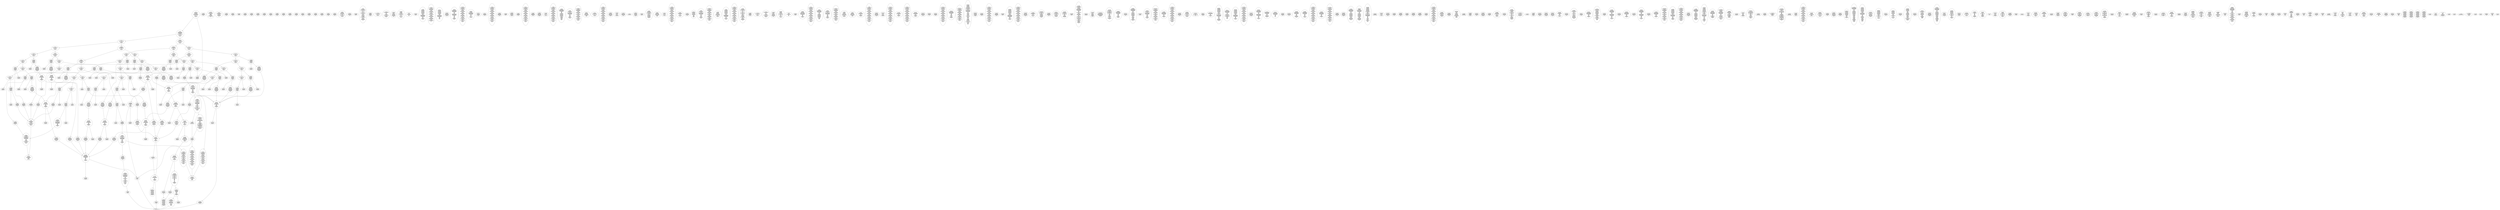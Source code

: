/* Generated by GvGen v.1.0 (https://www.github.com/stricaud/gvgen) */

digraph G {
compound=true;
   node1 [label="[anywhere]"];
   node2 [label="# 0x0
PUSHX Data
PUSHX Data
MSTORE
PUSHX LogicData
CALLDATASIZE
LT
PUSHX Data
JUMPI
"];
   node3 [label="# 0xd
PUSHX Data
CALLDATALOAD
PUSHX BitData
SHR
PUSHX LogicData
GT
PUSHX Data
JUMPI
"];
   node4 [label="# 0x1e
PUSHX LogicData
GT
PUSHX Data
JUMPI
"];
   node5 [label="# 0x29
PUSHX LogicData
GT
PUSHX Data
JUMPI
"];
   node6 [label="# 0x34
PUSHX LogicData
EQ
PUSHX Data
JUMPI
"];
   node7 [label="# 0x3f
PUSHX LogicData
EQ
PUSHX Data
JUMPI
"];
   node8 [label="# 0x4a
PUSHX LogicData
EQ
PUSHX Data
JUMPI
"];
   node9 [label="# 0x55
PUSHX LogicData
EQ
PUSHX Data
JUMPI
"];
   node10 [label="# 0x60
PUSHX Data
REVERT
"];
   node11 [label="# 0x64
JUMPDEST
PUSHX LogicData
EQ
PUSHX Data
JUMPI
"];
   node12 [label="# 0x70
PUSHX LogicData
EQ
PUSHX Data
JUMPI
"];
   node13 [label="# 0x7b
PUSHX LogicData
EQ
PUSHX Data
JUMPI
"];
   node14 [label="# 0x86
PUSHX LogicData
EQ
PUSHX Data
JUMPI
"];
   node15 [label="# 0x91
PUSHX Data
REVERT
"];
   node16 [label="# 0x95
JUMPDEST
PUSHX LogicData
GT
PUSHX Data
JUMPI
"];
   node17 [label="# 0xa1
PUSHX LogicData
EQ
PUSHX Data
JUMPI
"];
   node18 [label="# 0xac
PUSHX LogicData
EQ
PUSHX Data
JUMPI
"];
   node19 [label="# 0xb7
PUSHX LogicData
EQ
PUSHX Data
JUMPI
"];
   node20 [label="# 0xc2
PUSHX LogicData
EQ
PUSHX Data
JUMPI
"];
   node21 [label="# 0xcd
PUSHX Data
REVERT
"];
   node22 [label="# 0xd1
JUMPDEST
PUSHX LogicData
EQ
PUSHX Data
JUMPI
"];
   node23 [label="# 0xdd
PUSHX LogicData
EQ
PUSHX Data
JUMPI
"];
   node24 [label="# 0xe8
PUSHX LogicData
EQ
PUSHX Data
JUMPI
"];
   node25 [label="# 0xf3
PUSHX LogicData
EQ
PUSHX Data
JUMPI
"];
   node26 [label="# 0xfe
PUSHX Data
REVERT
"];
   node27 [label="# 0x102
JUMPDEST
PUSHX LogicData
GT
PUSHX Data
JUMPI
"];
   node28 [label="# 0x10e
PUSHX LogicData
GT
PUSHX Data
JUMPI
"];
   node29 [label="# 0x119
PUSHX LogicData
EQ
PUSHX Data
JUMPI
"];
   node30 [label="# 0x124
PUSHX LogicData
EQ
PUSHX Data
JUMPI
"];
   node31 [label="# 0x12f
PUSHX LogicData
EQ
PUSHX Data
JUMPI
"];
   node32 [label="# 0x13a
PUSHX LogicData
EQ
PUSHX Data
JUMPI
"];
   node33 [label="# 0x145
PUSHX Data
REVERT
"];
   node34 [label="# 0x149
JUMPDEST
PUSHX LogicData
EQ
PUSHX Data
JUMPI
"];
   node35 [label="# 0x155
PUSHX LogicData
EQ
PUSHX Data
JUMPI
"];
   node36 [label="# 0x160
PUSHX LogicData
EQ
PUSHX Data
JUMPI
"];
   node37 [label="# 0x16b
PUSHX LogicData
EQ
PUSHX Data
JUMPI
"];
   node38 [label="# 0x176
PUSHX Data
REVERT
"];
   node39 [label="# 0x17a
JUMPDEST
PUSHX LogicData
GT
PUSHX Data
JUMPI
"];
   node40 [label="# 0x186
PUSHX LogicData
EQ
PUSHX Data
JUMPI
"];
   node41 [label="# 0x191
PUSHX LogicData
EQ
PUSHX Data
JUMPI
"];
   node42 [label="# 0x19c
PUSHX LogicData
EQ
PUSHX Data
JUMPI
"];
   node43 [label="# 0x1a7
PUSHX LogicData
EQ
PUSHX Data
JUMPI
"];
   node44 [label="# 0x1b2
PUSHX Data
REVERT
"];
   node45 [label="# 0x1b6
JUMPDEST
PUSHX LogicData
EQ
PUSHX Data
JUMPI
"];
   node46 [label="# 0x1c2
PUSHX LogicData
EQ
PUSHX Data
JUMPI
"];
   node47 [label="# 0x1cd
PUSHX LogicData
EQ
PUSHX Data
JUMPI
"];
   node48 [label="# 0x1d8
JUMPDEST
PUSHX Data
REVERT
"];
   node49 [label="# 0x1dd
JUMPDEST
CALLVALUE
ISZERO
PUSHX Data
JUMPI
"];
   node50 [label="# 0x1e5
PUSHX Data
REVERT
"];
   node51 [label="# 0x1e9
JUMPDEST
PUSHX Data
PUSHX Data
CALLDATASIZE
PUSHX Data
PUSHX Data
JUMP
"];
   node52 [label="# 0x1f8
JUMPDEST
PUSHX Data
JUMP
"];
   node53 [label="# 0x1fd
JUMPDEST
PUSHX MemData
MLOAD
ISZERO
ISZERO
MSTORE
PUSHX ArithData
ADD
"];
   node54 [label="# 0x209
JUMPDEST
PUSHX MemData
MLOAD
SUB
RETURN
"];
   node55 [label="# 0x212
JUMPDEST
CALLVALUE
ISZERO
PUSHX Data
JUMPI
"];
   node56 [label="# 0x21a
PUSHX Data
REVERT
"];
   node57 [label="# 0x21e
JUMPDEST
PUSHX Data
PUSHX Data
JUMP
"];
   node58 [label="# 0x227
JUMPDEST
PUSHX MemData
MLOAD
PUSHX Data
PUSHX Data
JUMP
"];
   node59 [label="# 0x234
JUMPDEST
CALLVALUE
ISZERO
PUSHX Data
JUMPI
"];
   node60 [label="# 0x23c
PUSHX Data
REVERT
"];
   node61 [label="# 0x240
JUMPDEST
PUSHX Data
PUSHX Data
CALLDATASIZE
PUSHX Data
PUSHX Data
JUMP
"];
   node62 [label="# 0x24f
JUMPDEST
PUSHX Data
JUMP
"];
   node63 [label="# 0x254
JUMPDEST
PUSHX MemData
MLOAD
PUSHX ArithData
PUSHX BitData
PUSHX BitData
SHL
SUB
AND
MSTORE
PUSHX ArithData
ADD
PUSHX Data
JUMP
"];
   node64 [label="# 0x26c
JUMPDEST
CALLVALUE
ISZERO
PUSHX Data
JUMPI
"];
   node65 [label="# 0x274
PUSHX Data
REVERT
"];
   node66 [label="# 0x278
JUMPDEST
PUSHX Data
PUSHX Data
CALLDATASIZE
PUSHX Data
PUSHX Data
JUMP
"];
   node67 [label="# 0x287
JUMPDEST
PUSHX Data
JUMP
"];
   node68 [label="# 0x28c
JUMPDEST
STOP
"];
   node69 [label="# 0x28e
JUMPDEST
CALLVALUE
ISZERO
PUSHX Data
JUMPI
"];
   node70 [label="# 0x296
PUSHX Data
REVERT
"];
   node71 [label="# 0x29a
JUMPDEST
PUSHX StorData
SLOAD
"];
   node72 [label="# 0x29f
JUMPDEST
PUSHX MemData
MLOAD
MSTORE
PUSHX ArithData
ADD
PUSHX Data
JUMP
"];
   node73 [label="# 0x2ad
JUMPDEST
CALLVALUE
ISZERO
PUSHX Data
JUMPI
"];
   node74 [label="# 0x2b5
PUSHX Data
REVERT
"];
   node75 [label="# 0x2b9
JUMPDEST
PUSHX Data
PUSHX Data
CALLDATASIZE
PUSHX Data
PUSHX Data
JUMP
"];
   node76 [label="# 0x2c8
JUMPDEST
PUSHX Data
JUMP
"];
   node77 [label="# 0x2cd
JUMPDEST
CALLVALUE
ISZERO
PUSHX Data
JUMPI
"];
   node78 [label="# 0x2d5
PUSHX Data
REVERT
"];
   node79 [label="# 0x2d9
JUMPDEST
PUSHX Data
PUSHX Data
CALLDATASIZE
PUSHX Data
PUSHX Data
JUMP
"];
   node80 [label="# 0x2e8
JUMPDEST
PUSHX Data
JUMP
"];
   node81 [label="# 0x2ed
JUMPDEST
CALLVALUE
ISZERO
PUSHX Data
JUMPI
"];
   node82 [label="# 0x2f5
PUSHX Data
REVERT
"];
   node83 [label="# 0x2f9
JUMPDEST
PUSHX Data
PUSHX Data
JUMP
"];
   node84 [label="# 0x303
JUMPDEST
CALLVALUE
ISZERO
PUSHX Data
JUMPI
"];
   node85 [label="# 0x30b
PUSHX Data
REVERT
"];
   node86 [label="# 0x30f
JUMPDEST
PUSHX Data
PUSHX Data
JUMP
"];
   node87 [label="# 0x318
JUMPDEST
CALLVALUE
ISZERO
PUSHX Data
JUMPI
"];
   node88 [label="# 0x320
PUSHX Data
REVERT
"];
   node89 [label="# 0x324
JUMPDEST
PUSHX Data
PUSHX Data
CALLDATASIZE
PUSHX Data
PUSHX Data
JUMP
"];
   node90 [label="# 0x333
JUMPDEST
PUSHX Data
JUMP
"];
   node91 [label="# 0x338
JUMPDEST
CALLVALUE
ISZERO
PUSHX Data
JUMPI
"];
   node92 [label="# 0x340
PUSHX Data
REVERT
"];
   node93 [label="# 0x344
JUMPDEST
PUSHX Data
PUSHX Data
CALLDATASIZE
PUSHX Data
PUSHX Data
JUMP
"];
   node94 [label="# 0x353
JUMPDEST
PUSHX Data
JUMP
"];
   node95 [label="# 0x358
JUMPDEST
CALLVALUE
ISZERO
PUSHX Data
JUMPI
"];
   node96 [label="# 0x360
PUSHX Data
REVERT
"];
   node97 [label="# 0x364
JUMPDEST
PUSHX Data
PUSHX Data
CALLDATASIZE
PUSHX Data
PUSHX Data
JUMP
"];
   node98 [label="# 0x373
JUMPDEST
PUSHX Data
JUMP
"];
   node99 [label="# 0x378
JUMPDEST
CALLVALUE
ISZERO
PUSHX Data
JUMPI
"];
   node100 [label="# 0x380
PUSHX Data
REVERT
"];
   node101 [label="# 0x384
JUMPDEST
PUSHX Data
PUSHX Data
CALLDATASIZE
PUSHX Data
PUSHX Data
JUMP
"];
   node102 [label="# 0x393
JUMPDEST
PUSHX Data
JUMP
"];
   node103 [label="# 0x398
JUMPDEST
CALLVALUE
ISZERO
PUSHX Data
JUMPI
"];
   node104 [label="# 0x3a0
PUSHX Data
REVERT
"];
   node105 [label="# 0x3a4
JUMPDEST
PUSHX Data
PUSHX Data
CALLDATASIZE
PUSHX Data
PUSHX Data
JUMP
"];
   node106 [label="# 0x3b3
JUMPDEST
PUSHX Data
JUMP
"];
   node107 [label="# 0x3b8
JUMPDEST
CALLVALUE
ISZERO
PUSHX Data
JUMPI
"];
   node108 [label="# 0x3c0
PUSHX Data
REVERT
"];
   node109 [label="# 0x3c4
JUMPDEST
PUSHX Data
PUSHX Data
JUMP
"];
   node110 [label="# 0x3cd
JUMPDEST
CALLVALUE
ISZERO
PUSHX Data
JUMPI
"];
   node111 [label="# 0x3d5
PUSHX Data
REVERT
"];
   node112 [label="# 0x3d9
JUMPDEST
PUSHX Data
PUSHX Data
CALLDATASIZE
PUSHX Data
PUSHX Data
JUMP
"];
   node113 [label="# 0x3e8
JUMPDEST
PUSHX Data
JUMP
"];
   node114 [label="# 0x3ed
JUMPDEST
CALLVALUE
ISZERO
PUSHX Data
JUMPI
"];
   node115 [label="# 0x3f5
PUSHX Data
REVERT
"];
   node116 [label="# 0x3f9
JUMPDEST
PUSHX Data
PUSHX Data
JUMP
"];
   node117 [label="# 0x402
JUMPDEST
CALLVALUE
ISZERO
PUSHX Data
JUMPI
"];
   node118 [label="# 0x40a
PUSHX Data
REVERT
"];
   node119 [label="# 0x40e
JUMPDEST
PUSHX Data
PUSHX Data
JUMP
"];
   node120 [label="# 0x41d
JUMPDEST
CALLVALUE
ISZERO
PUSHX Data
JUMPI
"];
   node121 [label="# 0x425
PUSHX Data
REVERT
"];
   node122 [label="# 0x429
JUMPDEST
PUSHX StorData
SLOAD
PUSHX ArithData
PUSHX BitData
PUSHX BitData
SHL
SUB
AND
PUSHX Data
JUMP
"];
   node123 [label="# 0x43b
JUMPDEST
CALLVALUE
ISZERO
PUSHX Data
JUMPI
"];
   node124 [label="# 0x443
PUSHX Data
REVERT
"];
   node125 [label="# 0x447
JUMPDEST
PUSHX Data
PUSHX Data
CALLDATASIZE
PUSHX Data
PUSHX Data
JUMP
"];
   node126 [label="# 0x456
JUMPDEST
PUSHX Data
JUMP
"];
   node127 [label="# 0x45b
JUMPDEST
CALLVALUE
ISZERO
PUSHX Data
JUMPI
"];
   node128 [label="# 0x463
PUSHX Data
REVERT
"];
   node129 [label="# 0x467
JUMPDEST
PUSHX Data
PUSHX Data
JUMP
"];
   node130 [label="# 0x470
JUMPDEST
PUSHX Data
PUSHX Data
CALLDATASIZE
PUSHX Data
PUSHX Data
JUMP
"];
   node131 [label="# 0x47e
JUMPDEST
PUSHX Data
JUMP
"];
   node132 [label="# 0x483
JUMPDEST
CALLVALUE
ISZERO
PUSHX Data
JUMPI
"];
   node133 [label="# 0x48b
PUSHX Data
REVERT
"];
   node134 [label="# 0x48f
JUMPDEST
PUSHX Data
PUSHX Data
CALLDATASIZE
PUSHX Data
PUSHX Data
JUMP
"];
   node135 [label="# 0x49e
JUMPDEST
PUSHX Data
JUMP
"];
   node136 [label="# 0x4a3
JUMPDEST
CALLVALUE
ISZERO
PUSHX Data
JUMPI
"];
   node137 [label="# 0x4ab
PUSHX Data
REVERT
"];
   node138 [label="# 0x4af
JUMPDEST
PUSHX Data
PUSHX Data
CALLDATASIZE
PUSHX Data
PUSHX Data
JUMP
"];
   node139 [label="# 0x4be
JUMPDEST
PUSHX Data
JUMP
"];
   node140 [label="# 0x4c3
JUMPDEST
CALLVALUE
ISZERO
PUSHX Data
JUMPI
"];
   node141 [label="# 0x4cb
PUSHX Data
REVERT
"];
   node142 [label="# 0x4cf
JUMPDEST
PUSHX Data
PUSHX Data
CALLDATASIZE
PUSHX Data
PUSHX Data
JUMP
"];
   node143 [label="# 0x4de
JUMPDEST
PUSHX Data
JUMP
"];
   node144 [label="# 0x4e3
JUMPDEST
CALLVALUE
ISZERO
PUSHX Data
JUMPI
"];
   node145 [label="# 0x4eb
PUSHX Data
REVERT
"];
   node146 [label="# 0x4ef
JUMPDEST
PUSHX Data
PUSHX Data
JUMP
"];
   node147 [label="# 0x517
JUMPDEST
CALLVALUE
ISZERO
PUSHX Data
JUMPI
"];
   node148 [label="# 0x51f
PUSHX Data
REVERT
"];
   node149 [label="# 0x523
JUMPDEST
PUSHX Data
PUSHX Data
JUMP
"];
   node150 [label="# 0x52c
JUMPDEST
CALLVALUE
ISZERO
PUSHX Data
JUMPI
"];
   node151 [label="# 0x534
PUSHX Data
REVERT
"];
   node152 [label="# 0x538
JUMPDEST
PUSHX Data
PUSHX Data
CALLDATASIZE
PUSHX Data
PUSHX Data
JUMP
"];
   node153 [label="# 0x547
JUMPDEST
PUSHX Data
JUMP
"];
   node154 [label="# 0x54c
JUMPDEST
CALLVALUE
ISZERO
PUSHX Data
JUMPI
"];
   node155 [label="# 0x554
PUSHX Data
REVERT
"];
   node156 [label="# 0x558
JUMPDEST
PUSHX Data
PUSHX Data
JUMP
"];
   node157 [label="# 0x562
JUMPDEST
CALLVALUE
ISZERO
PUSHX Data
JUMPI
"];
   node158 [label="# 0x56a
PUSHX Data
REVERT
"];
   node159 [label="# 0x56e
JUMPDEST
PUSHX Data
PUSHX Data
CALLDATASIZE
PUSHX Data
PUSHX Data
JUMP
"];
   node160 [label="# 0x57d
JUMPDEST
PUSHX Data
JUMP
"];
   node161 [label="# 0x582
JUMPDEST
CALLVALUE
ISZERO
PUSHX Data
JUMPI
"];
   node162 [label="# 0x58a
PUSHX Data
REVERT
"];
   node163 [label="# 0x58e
JUMPDEST
PUSHX Data
PUSHX Data
JUMP
"];
   node164 [label="# 0x597
JUMPDEST
PUSHX Data
PUSHX BitData
AND
PUSHX LogicData
EQ
PUSHX Data
JUMPI
"];
   node165 [label="# 0x5e4
PUSHX Data
PUSHX Data
JUMP
"];
   node166 [label="# 0x5ed
JUMPDEST
JUMP
"];
   node167 [label="# 0x5f3
JUMPDEST
PUSHX Data
PUSHX StorData
SLOAD
PUSHX Data
PUSHX Data
JUMP
"];
   node168 [label="# 0x602
JUMPDEST
PUSHX ArithData
ADD
PUSHX ArithData
DIV
MUL
PUSHX ArithData
ADD
PUSHX MemData
MLOAD
ADD
PUSHX Data
MSTORE
MSTORE
PUSHX ArithData
ADD
SLOAD
PUSHX Data
PUSHX Data
JUMP
"];
   node169 [label="# 0x62e
JUMPDEST
ISZERO
PUSHX Data
JUMPI
"];
   node170 [label="# 0x635
PUSHX LogicData
LT
PUSHX Data
JUMPI
"];
   node171 [label="# 0x63d
PUSHX ArithData
SLOAD
DIV
MUL
MSTORE
PUSHX ArithData
ADD
PUSHX Data
JUMP
"];
   node172 [label="# 0x650
JUMPDEST
ADD
PUSHX Data
MSTORE
PUSHX Data
PUSHX Data
SHA3
"];
   node173 [label="# 0x65e
JUMPDEST
SLOAD
MSTORE
PUSHX ArithData
ADD
PUSHX ArithData
ADD
GT
PUSHX Data
JUMPI
"];
   node174 [label="# 0x672
SUB
PUSHX BitData
AND
ADD
"];
   node175 [label="# 0x67b
JUMPDEST
JUMP
"];
   node176 [label="# 0x685
JUMPDEST
PUSHX Data
MSTORE
PUSHX Data
PUSHX Data
MSTORE
PUSHX Data
SHA3
SLOAD
PUSHX ArithData
PUSHX BitData
PUSHX BitData
SHL
SUB
AND
PUSHX Data
JUMPI
"];
   node177 [label="# 0x6a2
PUSHX MemData
MLOAD
PUSHX BitData
PUSHX BitData
SHL
MSTORE
PUSHX Data
PUSHX ArithData
ADD
MSTORE
PUSHX Data
PUSHX ArithData
ADD
MSTORE
PUSHX Data
PUSHX ArithData
ADD
MSTORE
PUSHX Data
PUSHX ArithData
ADD
MSTORE
PUSHX ArithData
ADD
"];
   node178 [label="# 0x70b
JUMPDEST
PUSHX MemData
MLOAD
SUB
REVERT
"];
   node179 [label="# 0x714
JUMPDEST
PUSHX Data
MSTORE
PUSHX Data
PUSHX Data
MSTORE
PUSHX Data
SHA3
SLOAD
PUSHX ArithData
PUSHX BitData
PUSHX BitData
SHL
SUB
AND
JUMP
"];
   node180 [label="# 0x730
JUMPDEST
PUSHX Data
PUSHX Data
PUSHX Data
JUMP
"];
   node181 [label="# 0x73b
JUMPDEST
PUSHX ArithData
PUSHX BitData
PUSHX BitData
SHL
SUB
AND
PUSHX ArithData
PUSHX BitData
PUSHX BitData
SHL
SUB
AND
EQ
ISZERO
PUSHX Data
JUMPI
"];
   node182 [label="# 0x758
PUSHX MemData
MLOAD
PUSHX BitData
PUSHX BitData
SHL
MSTORE
PUSHX Data
PUSHX ArithData
ADD
MSTORE
PUSHX Data
PUSHX ArithData
ADD
MSTORE
PUSHX Data
PUSHX ArithData
ADD
MSTORE
PUSHX Data
PUSHX ArithData
ADD
MSTORE
PUSHX ArithData
ADD
PUSHX Data
JUMP
"];
   node183 [label="# 0x7c5
JUMPDEST
CALLER
PUSHX ArithData
PUSHX BitData
PUSHX BitData
SHL
SUB
AND
EQ
PUSHX Data
JUMPI
"];
   node184 [label="# 0x7d7
PUSHX Data
CALLER
PUSHX Data
JUMP
"];
   node185 [label="# 0x7e1
JUMPDEST
PUSHX Data
JUMPI
"];
   node186 [label="# 0x7e6
PUSHX MemData
MLOAD
PUSHX BitData
PUSHX BitData
SHL
MSTORE
PUSHX Data
PUSHX ArithData
ADD
MSTORE
PUSHX Data
PUSHX ArithData
ADD
MSTORE
PUSHX Data
PUSHX ArithData
ADD
MSTORE
PUSHX Data
PUSHX ArithData
ADD
MSTORE
PUSHX ArithData
ADD
PUSHX Data
JUMP
"];
   node187 [label="# 0x853
JUMPDEST
PUSHX Data
PUSHX Data
JUMP
"];
   node188 [label="# 0x85d
JUMPDEST
JUMP
"];
   node189 [label="# 0x862
JUMPDEST
PUSHX Data
CALLER
PUSHX Data
JUMP
"];
   node190 [label="# 0x86c
JUMPDEST
PUSHX Data
JUMPI
"];
   node191 [label="# 0x871
PUSHX MemData
MLOAD
PUSHX BitData
PUSHX BitData
SHL
MSTORE
PUSHX Data
PUSHX ArithData
ADD
MSTORE
PUSHX Data
PUSHX ArithData
ADD
MSTORE
PUSHX Data
PUSHX ArithData
ADD
MSTORE
PUSHX Data
PUSHX ArithData
ADD
MSTORE
PUSHX ArithData
ADD
PUSHX Data
JUMP
"];
   node192 [label="# 0x8de
JUMPDEST
PUSHX Data
PUSHX Data
JUMP
"];
   node193 [label="# 0x8e9
JUMPDEST
PUSHX Data
PUSHX Data
PUSHX Data
JUMP
"];
   node194 [label="# 0x8f4
JUMPDEST
LT
PUSHX Data
JUMPI
"];
   node195 [label="# 0x8fb
PUSHX MemData
MLOAD
PUSHX BitData
PUSHX BitData
SHL
MSTORE
PUSHX Data
PUSHX ArithData
ADD
MSTORE
PUSHX Data
PUSHX ArithData
ADD
MSTORE
PUSHX Data
PUSHX ArithData
ADD
MSTORE
PUSHX Data
PUSHX ArithData
ADD
MSTORE
PUSHX ArithData
ADD
PUSHX Data
JUMP
"];
   node196 [label="# 0x968
JUMPDEST
PUSHX ArithData
PUSHX BitData
PUSHX BitData
SHL
SUB
AND
PUSHX Data
MSTORE
PUSHX Data
PUSHX Data
MSTORE
PUSHX Data
SHA3
MSTORE
MSTORE
SHA3
SLOAD
JUMP
"];
   node197 [label="# 0x991
JUMPDEST
PUSHX StorData
SLOAD
PUSHX ArithData
PUSHX BitData
PUSHX BitData
SHL
SUB
AND
CALLER
EQ
PUSHX Data
JUMPI
"];
   node198 [label="# 0x9a4
PUSHX MemData
MLOAD
PUSHX BitData
PUSHX BitData
SHL
MSTORE
PUSHX Data
PUSHX ArithData
ADD
MSTORE
PUSHX ArithData
ADD
MSTORE
PUSHX Data
PUSHX ArithData
ADD
MSTORE
PUSHX ArithData
ADD
PUSHX Data
JUMP
"];
   node199 [label="# 0x9eb
JUMPDEST
PUSHX StorData
SLOAD
PUSHX MemData
MLOAD
PUSHX ArithData
PUSHX BitData
PUSHX BitData
SHL
SUB
AND
SELFBALANCE
GAS
CALL
RETURNDATASIZE
PUSHX LogicData
EQ
PUSHX Data
JUMPI
"];
   node200 [label="# 0xa17
PUSHX MemData
MLOAD
PUSHX BitData
NOT
PUSHX ArithData
RETURNDATASIZE
ADD
AND
ADD
PUSHX Data
MSTORE
RETURNDATASIZE
MSTORE
RETURNDATASIZE
PUSHX Data
PUSHX ArithData
ADD
RETURNDATACOPY
PUSHX Data
JUMP
"];
   node201 [label="# 0xa38
JUMPDEST
PUSHX Data
"];
   node202 [label="# 0xa3d
JUMPDEST
PUSHX Data
JUMPI
"];
   node203 [label="# 0xa47
PUSHX MemData
MLOAD
PUSHX BitData
PUSHX BitData
SHL
MSTORE
PUSHX Data
PUSHX ArithData
ADD
MSTORE
PUSHX Data
PUSHX ArithData
ADD
MSTORE
PUSHX Data
PUSHX ArithData
ADD
MSTORE
PUSHX Data
PUSHX ArithData
ADD
MSTORE
PUSHX ArithData
ADD
PUSHX Data
JUMP
"];
   node204 [label="# 0xab4
JUMPDEST
JUMP
"];
   node205 [label="# 0xab7
JUMPDEST
PUSHX StorData
SLOAD
PUSHX ArithData
PUSHX BitData
PUSHX BitData
SHL
SUB
AND
CALLER
EQ
PUSHX Data
JUMPI
"];
   node206 [label="# 0xaca
PUSHX MemData
MLOAD
PUSHX BitData
PUSHX BitData
SHL
MSTORE
PUSHX Data
PUSHX ArithData
ADD
MSTORE
PUSHX ArithData
ADD
MSTORE
PUSHX Data
PUSHX ArithData
ADD
MSTORE
PUSHX ArithData
ADD
PUSHX Data
JUMP
"];
   node207 [label="# 0xb11
JUMPDEST
PUSHX Data
PUSHX Data
PUSHX StorData
SLOAD
JUMP
"];
   node208 [label="# 0xb1c
JUMPDEST
PUSHX LogicData
LT
PUSHX Data
JUMPI
"];
   node209 [label="# 0xb28
PUSHX MemData
MLOAD
PUSHX BitData
PUSHX BitData
SHL
MSTORE
PUSHX Data
PUSHX ArithData
ADD
MSTORE
PUSHX Data
PUSHX ArithData
ADD
MSTORE
PUSHX Data
PUSHX ArithData
ADD
MSTORE
PUSHX Data
PUSHX ArithData
ADD
MSTORE
PUSHX ArithData
ADD
PUSHX Data
JUMP
"];
   node210 [label="# 0xb95
JUMPDEST
PUSHX Data
PUSHX Data
PUSHX Data
JUMP
"];
   node211 [label="# 0xba2
JUMPDEST
GT
ISZERO
PUSHX Data
JUMPI
"];
   node212 [label="# 0xba9
PUSHX Data
PUSHX Data
PUSHX Data
JUMP
"];
   node213 [label="# 0xbb4
JUMPDEST
"];
   node214 [label="# 0xbb7
JUMPDEST
PUSHX Data
CALLER
PUSHX Data
JUMP
"];
   node215 [label="# 0xbc2
JUMPDEST
JUMP
"];
   node216 [label="# 0xbc6
JUMPDEST
PUSHX Data
PUSHX MemData
MLOAD
PUSHX ArithData
ADD
PUSHX Data
MSTORE
PUSHX Data
MSTORE
PUSHX Data
JUMP
"];
   node217 [label="# 0xbe1
JUMPDEST
PUSHX Data
PUSHX Data
PUSHX StorData
SLOAD
JUMP
"];
   node218 [label="# 0xbec
JUMPDEST
LT
PUSHX Data
JUMPI
"];
   node219 [label="# 0xbf3
PUSHX MemData
MLOAD
PUSHX BitData
PUSHX BitData
SHL
MSTORE
PUSHX Data
PUSHX ArithData
ADD
MSTORE
PUSHX Data
PUSHX ArithData
ADD
MSTORE
PUSHX Data
PUSHX ArithData
ADD
MSTORE
PUSHX Data
PUSHX ArithData
ADD
MSTORE
PUSHX ArithData
ADD
PUSHX Data
JUMP
"];
   node220 [label="# 0xc60
JUMPDEST
PUSHX StorData
SLOAD
LT
PUSHX Data
JUMPI
"];
   node221 [label="# 0xc6c
PUSHX Data
PUSHX Data
JUMP
"];
   node222 [label="# 0xc73
JUMPDEST
PUSHX Data
MSTORE
PUSHX Data
PUSHX Data
SHA3
ADD
SLOAD
JUMP
"];
   node223 [label="# 0xc85
JUMPDEST
PUSHX StorData
SLOAD
PUSHX ArithData
PUSHX BitData
PUSHX BitData
SHL
SUB
AND
CALLER
EQ
PUSHX Data
JUMPI
"];
   node224 [label="# 0xc98
PUSHX MemData
MLOAD
PUSHX BitData
PUSHX BitData
SHL
MSTORE
PUSHX Data
PUSHX ArithData
ADD
MSTORE
PUSHX ArithData
ADD
MSTORE
PUSHX Data
PUSHX ArithData
ADD
MSTORE
PUSHX ArithData
ADD
PUSHX Data
JUMP
"];
   node225 [label="# 0xcdf
JUMPDEST
MLOAD
PUSHX Data
PUSHX Data
PUSHX ArithData
ADD
PUSHX Data
JUMP
"];
   node226 [label="# 0xcf2
JUMPDEST
PUSHX Data
MSTORE
PUSHX Data
PUSHX Data
MSTORE
PUSHX Data
SHA3
SLOAD
PUSHX ArithData
PUSHX BitData
PUSHX BitData
SHL
SUB
AND
PUSHX Data
JUMPI
"];
   node227 [label="# 0xd10
PUSHX MemData
MLOAD
PUSHX BitData
PUSHX BitData
SHL
MSTORE
PUSHX Data
PUSHX ArithData
ADD
MSTORE
PUSHX Data
PUSHX ArithData
ADD
MSTORE
PUSHX Data
PUSHX ArithData
ADD
MSTORE
PUSHX Data
PUSHX ArithData
ADD
MSTORE
PUSHX ArithData
ADD
PUSHX Data
JUMP
"];
   node228 [label="# 0xd7d
JUMPDEST
PUSHX StorData
SLOAD
PUSHX Data
PUSHX Data
JUMP
"];
   node229 [label="# 0xd8a
JUMPDEST
PUSHX ArithData
ADD
PUSHX ArithData
DIV
MUL
PUSHX ArithData
ADD
PUSHX MemData
MLOAD
ADD
PUSHX Data
MSTORE
MSTORE
PUSHX ArithData
ADD
SLOAD
PUSHX Data
PUSHX Data
JUMP
"];
   node230 [label="# 0xdb6
JUMPDEST
ISZERO
PUSHX Data
JUMPI
"];
   node231 [label="# 0xdbd
PUSHX LogicData
LT
PUSHX Data
JUMPI
"];
   node232 [label="# 0xdc5
PUSHX ArithData
SLOAD
DIV
MUL
MSTORE
PUSHX ArithData
ADD
PUSHX Data
JUMP
"];
   node233 [label="# 0xdd8
JUMPDEST
ADD
PUSHX Data
MSTORE
PUSHX Data
PUSHX Data
SHA3
"];
   node234 [label="# 0xde6
JUMPDEST
SLOAD
MSTORE
PUSHX ArithData
ADD
PUSHX ArithData
ADD
GT
PUSHX Data
JUMPI
"];
   node235 [label="# 0xdfa
SUB
PUSHX BitData
AND
ADD
"];
   node236 [label="# 0xe03
JUMPDEST
JUMP
"];
   node237 [label="# 0xe0b
JUMPDEST
PUSHX Data
PUSHX ArithData
PUSHX BitData
PUSHX BitData
SHL
SUB
AND
PUSHX Data
JUMPI
"];
   node238 [label="# 0xe1c
PUSHX MemData
MLOAD
PUSHX BitData
PUSHX BitData
SHL
MSTORE
PUSHX Data
PUSHX ArithData
ADD
MSTORE
PUSHX Data
PUSHX ArithData
ADD
MSTORE
PUSHX Data
PUSHX ArithData
ADD
MSTORE
PUSHX Data
PUSHX ArithData
ADD
MSTORE
PUSHX ArithData
ADD
PUSHX Data
JUMP
"];
   node239 [label="# 0xe89
JUMPDEST
PUSHX ArithData
PUSHX BitData
PUSHX BitData
SHL
SUB
AND
PUSHX Data
MSTORE
PUSHX Data
PUSHX Data
MSTORE
PUSHX Data
SHA3
SLOAD
JUMP
"];
   node240 [label="# 0xea5
JUMPDEST
PUSHX StorData
SLOAD
PUSHX ArithData
PUSHX BitData
PUSHX BitData
SHL
SUB
AND
CALLER
EQ
PUSHX Data
JUMPI
"];
   node241 [label="# 0xeb8
PUSHX MemData
MLOAD
PUSHX BitData
PUSHX BitData
SHL
MSTORE
PUSHX Data
PUSHX ArithData
ADD
MSTORE
PUSHX ArithData
ADD
MSTORE
PUSHX Data
PUSHX ArithData
ADD
MSTORE
PUSHX ArithData
ADD
PUSHX Data
JUMP
"];
   node242 [label="# 0xeff
JUMPDEST
PUSHX Data
PUSHX Data
PUSHX Data
JUMP
"];
   node243 [label="# 0xf09
JUMPDEST
JUMP
"];
   node244 [label="# 0xf0b
JUMPDEST
PUSHX StorData
SLOAD
PUSHX ArithData
PUSHX BitData
PUSHX BitData
SHL
SUB
AND
CALLER
EQ
PUSHX Data
JUMPI
"];
   node245 [label="# 0xf1e
PUSHX MemData
MLOAD
PUSHX BitData
PUSHX BitData
SHL
MSTORE
PUSHX Data
PUSHX ArithData
ADD
MSTORE
PUSHX ArithData
ADD
MSTORE
PUSHX Data
PUSHX ArithData
ADD
MSTORE
PUSHX ArithData
ADD
PUSHX Data
JUMP
"];
   node246 [label="# 0xf65
JUMPDEST
MLOAD
PUSHX Data
PUSHX Data
PUSHX ArithData
ADD
PUSHX Data
JUMP
"];
   node247 [label="# 0xf78
JUMPDEST
PUSHX Data
PUSHX StorData
SLOAD
PUSHX Data
PUSHX Data
JUMP
"];
   node248 [label="# 0xf87
JUMPDEST
PUSHX Data
PUSHX Data
PUSHX StorData
SLOAD
JUMP
"];
   node249 [label="# 0xf92
JUMPDEST
PUSHX LogicData
LT
ISZERO
PUSHX Data
JUMPI
"];
   node250 [label="# 0xf9f
PUSHX MemData
MLOAD
PUSHX BitData
PUSHX BitData
SHL
MSTORE
PUSHX Data
PUSHX ArithData
ADD
MSTORE
PUSHX Data
PUSHX ArithData
ADD
MSTORE
PUSHX Data
PUSHX ArithData
ADD
MSTORE
PUSHX Data
PUSHX ArithData
ADD
MSTORE
PUSHX ArithData
ADD
PUSHX Data
JUMP
"];
   node251 [label="# 0x100c
JUMPDEST
PUSHX Data
PUSHX Data
PUSHX Data
JUMP
"];
   node252 [label="# 0x1019
JUMPDEST
GT
ISZERO
PUSHX Data
JUMPI
"];
   node253 [label="# 0x1020
PUSHX MemData
MLOAD
PUSHX BitData
PUSHX BitData
SHL
MSTORE
PUSHX Data
PUSHX ArithData
ADD
MSTORE
PUSHX Data
PUSHX ArithData
ADD
MSTORE
PUSHX Data
PUSHX ArithData
ADD
MSTORE
PUSHX Data
PUSHX ArithData
ADD
MSTORE
PUSHX ArithData
ADD
PUSHX Data
JUMP
"];
   node254 [label="# 0x108d
JUMPDEST
PUSHX LogicData
GT
ISZERO
PUSHX Data
JUMPI
"];
   node255 [label="# 0x1097
PUSHX MemData
MLOAD
PUSHX BitData
PUSHX BitData
SHL
MSTORE
PUSHX Data
PUSHX ArithData
ADD
MSTORE
PUSHX Data
PUSHX ArithData
ADD
MSTORE
PUSHX Data
PUSHX ArithData
ADD
MSTORE
PUSHX Data
PUSHX ArithData
ADD
MSTORE
PUSHX ArithData
ADD
PUSHX Data
JUMP
"];
   node256 [label="# 0x1104
JUMPDEST
PUSHX LogicData
CALLVALUE
GT
ISZERO
PUSHX Data
JUMPI
"];
   node257 [label="# 0x110f
PUSHX Data
PUSHX Data
PUSHX Data
JUMP
"];
   node258 [label="# 0x1120
JUMPDEST
CALLVALUE
EQ
"];
   node259 [label="# 0x1123
JUMPDEST
PUSHX Data
JUMPI
"];
   node260 [label="# 0x1128
PUSHX MemData
MLOAD
PUSHX BitData
PUSHX BitData
SHL
MSTORE
PUSHX Data
PUSHX ArithData
ADD
MSTORE
PUSHX Data
PUSHX ArithData
ADD
MSTORE
PUSHX Data
PUSHX ArithData
ADD
MSTORE
PUSHX Data
PUSHX ArithData
ADD
MSTORE
PUSHX ArithData
ADD
PUSHX Data
JUMP
"];
   node261 [label="# 0x1195
JUMPDEST
PUSHX ArithData
PUSHX BitData
PUSHX BitData
SHL
SUB
AND
CALLER
EQ
ISZERO
PUSHX Data
JUMPI
"];
   node262 [label="# 0x11a7
PUSHX MemData
MLOAD
PUSHX BitData
PUSHX BitData
SHL
MSTORE
PUSHX Data
PUSHX ArithData
ADD
MSTORE
PUSHX Data
PUSHX ArithData
ADD
MSTORE
PUSHX Data
PUSHX ArithData
ADD
MSTORE
PUSHX ArithData
ADD
PUSHX Data
JUMP
"];
   node263 [label="# 0x11ee
JUMPDEST
CALLER
PUSHX Data
MSTORE
PUSHX Data
PUSHX ArithData
MSTORE
PUSHX MemData
SHA3
PUSHX ArithData
PUSHX BitData
PUSHX BitData
SHL
SUB
AND
MSTORE
MSTORE
SHA3
SLOAD
PUSHX BitData
AND
ISZERO
ISZERO
OR
SSTORE
MLOAD
MSTORE
PUSHX Data
ADD
PUSHX MemData
MLOAD
SUB
LOGX
JUMP
"];
   node264 [label="# 0x1278
JUMPDEST
PUSHX Data
CALLER
PUSHX Data
JUMP
"];
   node265 [label="# 0x1282
JUMPDEST
PUSHX Data
JUMPI
"];
   node266 [label="# 0x1287
PUSHX MemData
MLOAD
PUSHX BitData
PUSHX BitData
SHL
MSTORE
PUSHX Data
PUSHX ArithData
ADD
MSTORE
PUSHX Data
PUSHX ArithData
ADD
MSTORE
PUSHX Data
PUSHX ArithData
ADD
MSTORE
PUSHX Data
PUSHX ArithData
ADD
MSTORE
PUSHX ArithData
ADD
PUSHX Data
JUMP
"];
   node267 [label="# 0x12f4
JUMPDEST
PUSHX Data
PUSHX Data
JUMP
"];
   node268 [label="# 0x1300
JUMPDEST
JUMP
"];
   node269 [label="# 0x1306
JUMPDEST
PUSHX Data
MSTORE
PUSHX Data
PUSHX Data
MSTORE
PUSHX Data
SHA3
SLOAD
PUSHX Data
PUSHX ArithData
PUSHX BitData
PUSHX BitData
SHL
SUB
AND
PUSHX Data
JUMPI
"];
   node270 [label="# 0x1326
PUSHX MemData
MLOAD
PUSHX BitData
PUSHX BitData
SHL
MSTORE
PUSHX Data
PUSHX ArithData
ADD
MSTORE
PUSHX Data
PUSHX ArithData
ADD
MSTORE
PUSHX Data
PUSHX ArithData
ADD
MSTORE
PUSHX Data
PUSHX ArithData
ADD
MSTORE
PUSHX ArithData
ADD
PUSHX Data
JUMP
"];
   node271 [label="# 0x1393
JUMPDEST
PUSHX Data
PUSHX Data
PUSHX Data
JUMP
"];
   node272 [label="# 0x139d
JUMPDEST
PUSHX LogicData
MLOAD
GT
PUSHX Data
JUMPI
"];
   node273 [label="# 0x13a9
PUSHX MemData
MLOAD
PUSHX ArithData
ADD
PUSHX Data
MSTORE
PUSHX Data
MSTORE
PUSHX Data
JUMP
"];
   node274 [label="# 0x13bd
JUMPDEST
PUSHX Data
PUSHX Data
JUMP
"];
   node275 [label="# 0x13c7
JUMPDEST
PUSHX MemData
MLOAD
PUSHX ArithData
ADD
PUSHX Data
PUSHX Data
JUMP
"];
   node276 [label="# 0x13d8
JUMPDEST
PUSHX MemData
MLOAD
PUSHX ArithData
SUB
SUB
MSTORE
PUSHX Data
MSTORE
"];
   node277 [label="# 0x13e8
JUMPDEST
JUMP
"];
   node278 [label="# 0x13ef
JUMPDEST
PUSHX Data
PUSHX StorData
SLOAD
PUSHX Data
PUSHX Data
JUMP
"];
   node279 [label="# 0x13fe
JUMPDEST
PUSHX MemData
MLOAD
PUSHX Data
MSTORE
PUSHX ArithData
PUSHX BitData
PUSHX BitData
SHL
SUB
AND
PUSHX ArithData
ADD
MSTORE
PUSHX Data
PUSHX BitData
AND
AND
PUSHX Data
PUSHX ArithData
ADD
PUSHX Data
PUSHX MemData
MLOAD
SUB
EXTCODESIZE
ISZERO
ISZERO
PUSHX Data
JUMPI
"];
   node280 [label="# 0x147e
PUSHX Data
REVERT
"];
   node281 [label="# 0x1482
JUMPDEST
GAS
STATICCALL
ISZERO
ISZERO
PUSHX Data
JUMPI
"];
   node282 [label="# 0x148d
RETURNDATASIZE
PUSHX Data
RETURNDATACOPY
RETURNDATASIZE
PUSHX Data
REVERT
"];
   node283 [label="# 0x1496
JUMPDEST
PUSHX MemData
MLOAD
RETURNDATASIZE
PUSHX BitData
NOT
PUSHX ArithData
ADD
AND
ADD
PUSHX Data
MSTORE
ADD
PUSHX Data
PUSHX Data
JUMP
"];
   node284 [label="# 0x14ba
JUMPDEST
PUSHX ArithData
PUSHX BitData
PUSHX BitData
SHL
SUB
AND
EQ
ISZERO
PUSHX Data
JUMPI
"];
   node285 [label="# 0x14ca
PUSHX Data
PUSHX Data
JUMP
"];
   node286 [label="# 0x14d3
JUMPDEST
PUSHX ArithData
PUSHX BitData
PUSHX BitData
SHL
SUB
AND
PUSHX Data
MSTORE
PUSHX Data
PUSHX Data
MSTORE
PUSHX Data
SHA3
AND
MSTORE
MSTORE
SHA3
SLOAD
PUSHX BitData
AND
"];
   node287 [label="# 0x14fd
JUMPDEST
JUMP
"];
   node288 [label="# 0x1505
JUMPDEST
PUSHX StorData
SLOAD
PUSHX ArithData
PUSHX BitData
PUSHX BitData
SHL
SUB
AND
CALLER
EQ
PUSHX Data
JUMPI
"];
   node289 [label="# 0x1518
PUSHX MemData
MLOAD
PUSHX BitData
PUSHX BitData
SHL
MSTORE
PUSHX Data
PUSHX ArithData
ADD
MSTORE
PUSHX ArithData
ADD
MSTORE
PUSHX Data
PUSHX ArithData
ADD
MSTORE
PUSHX ArithData
ADD
PUSHX Data
JUMP
"];
   node290 [label="# 0x155f
JUMPDEST
PUSHX ArithData
PUSHX BitData
PUSHX BitData
SHL
SUB
AND
PUSHX Data
JUMPI
"];
   node291 [label="# 0x156e
PUSHX MemData
MLOAD
PUSHX BitData
PUSHX BitData
SHL
MSTORE
PUSHX Data
PUSHX ArithData
ADD
MSTORE
PUSHX Data
PUSHX ArithData
ADD
MSTORE
PUSHX Data
PUSHX ArithData
ADD
MSTORE
PUSHX Data
PUSHX ArithData
ADD
MSTORE
PUSHX ArithData
ADD
PUSHX Data
JUMP
"];
   node292 [label="# 0x15db
JUMPDEST
PUSHX Data
PUSHX Data
JUMP
"];
   node293 [label="# 0x15e4
JUMPDEST
PUSHX Data
PUSHX BitData
AND
PUSHX LogicData
EQ
PUSHX Data
JUMPI
"];
   node294 [label="# 0x1631
PUSHX BitData
AND
PUSHX LogicData
EQ
"];
   node295 [label="# 0x1677
JUMPDEST
PUSHX Data
JUMPI
"];
   node296 [label="# 0x167d
PUSHX LogicData
PUSHX BitData
AND
EQ
PUSHX Data
JUMP
"];
   node297 [label="# 0x16c7
JUMPDEST
PUSHX Data
MSTORE
PUSHX Data
PUSHX Data
MSTORE
PUSHX Data
SHA3
SLOAD
PUSHX BitData
AND
PUSHX ArithData
PUSHX BitData
PUSHX BitData
SHL
SUB
AND
OR
SSTORE
PUSHX Data
PUSHX Data
JUMP
"];
   node298 [label="# 0x1714
JUMPDEST
PUSHX ArithData
PUSHX BitData
PUSHX BitData
SHL
SUB
AND
PUSHX Data
PUSHX MemData
MLOAD
PUSHX MemData
MLOAD
SUB
LOGX
JUMP
"];
   node299 [label="# 0x174d
JUMPDEST
PUSHX Data
MSTORE
PUSHX Data
PUSHX Data
MSTORE
PUSHX Data
SHA3
SLOAD
PUSHX ArithData
PUSHX BitData
PUSHX BitData
SHL
SUB
AND
PUSHX Data
JUMPI
"];
   node300 [label="# 0x176a
PUSHX MemData
MLOAD
PUSHX BitData
PUSHX BitData
SHL
MSTORE
PUSHX Data
PUSHX ArithData
ADD
MSTORE
PUSHX Data
PUSHX ArithData
ADD
MSTORE
PUSHX Data
PUSHX ArithData
ADD
MSTORE
PUSHX Data
PUSHX ArithData
ADD
MSTORE
PUSHX ArithData
ADD
PUSHX Data
JUMP
"];
   node301 [label="# 0x17d7
JUMPDEST
PUSHX Data
PUSHX Data
PUSHX Data
JUMP
"];
   node302 [label="# 0x17e2
JUMPDEST
PUSHX ArithData
PUSHX BitData
PUSHX BitData
SHL
SUB
AND
PUSHX ArithData
PUSHX BitData
PUSHX BitData
SHL
SUB
AND
EQ
PUSHX Data
JUMPI
"];
   node303 [label="# 0x17ff
PUSHX ArithData
PUSHX BitData
PUSHX BitData
SHL
SUB
AND
PUSHX Data
PUSHX Data
JUMP
"];
   node304 [label="# 0x1812
JUMPDEST
PUSHX ArithData
PUSHX BitData
PUSHX BitData
SHL
SUB
AND
EQ
"];
   node305 [label="# 0x181d
JUMPDEST
PUSHX Data
JUMPI
"];
   node306 [label="# 0x1823
PUSHX Data
PUSHX Data
JUMP
"];
   node307 [label="# 0x182d
JUMPDEST
PUSHX ArithData
PUSHX BitData
PUSHX BitData
SHL
SUB
AND
PUSHX Data
PUSHX Data
JUMP
"];
   node308 [label="# 0x1840
JUMPDEST
PUSHX ArithData
PUSHX BitData
PUSHX BitData
SHL
SUB
AND
EQ
PUSHX Data
JUMPI
"];
   node309 [label="# 0x184f
PUSHX MemData
MLOAD
PUSHX BitData
PUSHX BitData
SHL
MSTORE
PUSHX Data
PUSHX ArithData
ADD
MSTORE
PUSHX Data
PUSHX ArithData
ADD
MSTORE
PUSHX Data
PUSHX ArithData
ADD
MSTORE
PUSHX Data
PUSHX ArithData
ADD
MSTORE
PUSHX ArithData
ADD
PUSHX Data
JUMP
"];
   node310 [label="# 0x18bc
JUMPDEST
PUSHX ArithData
PUSHX BitData
PUSHX BitData
SHL
SUB
AND
PUSHX Data
JUMPI
"];
   node311 [label="# 0x18cb
PUSHX MemData
MLOAD
PUSHX BitData
PUSHX BitData
SHL
MSTORE
PUSHX Data
PUSHX ArithData
ADD
MSTORE
PUSHX ArithData
ADD
MSTORE
PUSHX Data
PUSHX ArithData
ADD
MSTORE
PUSHX Data
PUSHX ArithData
ADD
MSTORE
PUSHX ArithData
ADD
PUSHX Data
JUMP
"];
   node312 [label="# 0x1937
JUMPDEST
PUSHX Data
PUSHX Data
JUMP
"];
   node313 [label="# 0x1942
JUMPDEST
PUSHX Data
PUSHX Data
PUSHX Data
JUMP
"];
   node314 [label="# 0x194d
JUMPDEST
PUSHX ArithData
PUSHX BitData
PUSHX BitData
SHL
SUB
AND
PUSHX Data
MSTORE
PUSHX Data
PUSHX Data
MSTORE
PUSHX Data
SHA3
SLOAD
PUSHX Data
PUSHX Data
PUSHX Data
JUMP
"];
   node315 [label="# 0x1976
JUMPDEST
SSTORE
PUSHX ArithData
PUSHX BitData
PUSHX BitData
SHL
SUB
AND
PUSHX Data
MSTORE
PUSHX Data
PUSHX Data
MSTORE
PUSHX Data
SHA3
SLOAD
PUSHX Data
PUSHX Data
PUSHX Data
JUMP
"];
   node316 [label="# 0x19a4
JUMPDEST
SSTORE
PUSHX Data
MSTORE
PUSHX Data
PUSHX Data
MSTORE
PUSHX MemData
SHA3
SLOAD
PUSHX BitData
AND
PUSHX ArithData
PUSHX BitData
PUSHX BitData
SHL
SUB
AND
OR
SSTORE
MLOAD
AND
PUSHX Data
LOGX
JUMP
"];
   node317 [label="# 0x1a1d
JUMPDEST
PUSHX Data
"];
   node318 [label="# 0x1a20
JUMPDEST
GT
PUSHX Data
JUMPI
"];
   node319 [label="# 0x1a28
PUSHX Data
PUSHX Data
PUSHX Data
JUMP
"];
   node320 [label="# 0x1a35
JUMPDEST
PUSHX Data
JUMP
"];
   node321 [label="# 0x1a3a
JUMPDEST
PUSHX Data
PUSHX Data
JUMP
"];
   node322 [label="# 0x1a44
JUMPDEST
PUSHX Data
JUMP
"];
   node323 [label="# 0x1a4c
JUMPDEST
PUSHX StorData
SLOAD
PUSHX ArithData
PUSHX BitData
PUSHX BitData
SHL
SUB
AND
PUSHX BitData
AND
OR
SSTORE
PUSHX MemData
MLOAD
AND
PUSHX Data
LOGX
JUMP
"];
   node324 [label="# 0x1ab4
JUMPDEST
PUSHX Data
PUSHX Data
JUMP
"];
   node325 [label="# 0x1abf
JUMPDEST
PUSHX Data
PUSHX Data
JUMP
"];
   node326 [label="# 0x1acb
JUMPDEST
PUSHX Data
JUMPI
"];
   node327 [label="# 0x1ad0
PUSHX MemData
MLOAD
PUSHX BitData
PUSHX BitData
SHL
MSTORE
PUSHX Data
PUSHX ArithData
ADD
MSTORE
PUSHX Data
PUSHX ArithData
ADD
MSTORE
PUSHX Data
PUSHX ArithData
ADD
MSTORE
PUSHX Data
PUSHX ArithData
ADD
MSTORE
PUSHX ArithData
ADD
PUSHX Data
JUMP
"];
   node328 [label="# 0x1b3d
JUMPDEST
PUSHX Data
PUSHX StorData
SLOAD
PUSHX Data
PUSHX Data
JUMP
"];
   node329 [label="# 0x1b4c
JUMPDEST
PUSHX Data
PUSHX Data
JUMPI
"];
   node330 [label="# 0x1b54
PUSHX Data
MLOAD
ADD
MSTORE
PUSHX Data
MSTORE
PUSHX Data
PUSHX ArithData
ADD
MSTORE
JUMP
"];
   node331 [label="# 0x1b8c
JUMPDEST
PUSHX Data
"];
   node332 [label="# 0x1b90
JUMPDEST
ISZERO
PUSHX Data
JUMPI
"];
   node333 [label="# 0x1b97
PUSHX Data
PUSHX Data
JUMP
"];
   node334 [label="# 0x1ba0
JUMPDEST
PUSHX Data
PUSHX Data
PUSHX Data
JUMP
"];
   node335 [label="# 0x1baf
JUMPDEST
PUSHX Data
JUMP
"];
   node336 [label="# 0x1bb6
JUMPDEST
PUSHX Data
PUSHX LogicData
GT
ISZERO
PUSHX Data
JUMPI
"];
   node337 [label="# 0x1bca
PUSHX Data
PUSHX Data
JUMP
"];
   node338 [label="# 0x1bd1
JUMPDEST
PUSHX MemData
MLOAD
MSTORE
PUSHX ArithData
ADD
PUSHX BitData
NOT
AND
PUSHX ArithData
ADD
ADD
PUSHX Data
MSTORE
ISZERO
PUSHX Data
JUMPI
"];
   node339 [label="# 0x1bef
PUSHX ArithData
ADD
CALLDATASIZE
CALLDATACOPY
ADD
"];
   node340 [label="# 0x1bfb
JUMPDEST
"];
   node341 [label="# 0x1bff
JUMPDEST
ISZERO
PUSHX Data
JUMPI
"];
   node342 [label="# 0x1c06
PUSHX Data
PUSHX Data
PUSHX Data
JUMP
"];
   node343 [label="# 0x1c10
JUMPDEST
PUSHX Data
PUSHX Data
PUSHX Data
JUMP
"];
   node344 [label="# 0x1c1d
JUMPDEST
PUSHX Data
PUSHX Data
PUSHX Data
JUMP
"];
   node345 [label="# 0x1c28
JUMPDEST
PUSHX BitData
SHL
MLOAD
LT
PUSHX Data
JUMPI
"];
   node346 [label="# 0x1c36
PUSHX Data
PUSHX Data
JUMP
"];
   node347 [label="# 0x1c3d
JUMPDEST
PUSHX ArithData
ADD
ADD
PUSHX BitData
NOT
AND
PUSHX BitData
BYTE
MSTORE8
PUSHX Data
PUSHX Data
PUSHX Data
JUMP
"];
   node348 [label="# 0x1c77
JUMPDEST
PUSHX Data
JUMP
"];
   node349 [label="# 0x1c7e
JUMPDEST
PUSHX ArithData
PUSHX BitData
PUSHX BitData
SHL
SUB
AND
PUSHX Data
JUMPI
"];
   node350 [label="# 0x1c8d
PUSHX Data
PUSHX StorData
SLOAD
PUSHX Data
MSTORE
PUSHX Data
PUSHX Data
MSTORE
PUSHX Data
SHA3
SSTORE
PUSHX ArithData
ADD
SSTORE
MSTORE
PUSHX ArithData
ADD
SSTORE
JUMP
"];
   node351 [label="# 0x1cd4
JUMPDEST
PUSHX Data
JUMP
"];
   node352 [label="# 0x1cd9
JUMPDEST
PUSHX ArithData
PUSHX BitData
PUSHX BitData
SHL
SUB
AND
PUSHX ArithData
PUSHX BitData
PUSHX BitData
SHL
SUB
AND
EQ
PUSHX Data
JUMPI
"];
   node353 [label="# 0x1cf3
PUSHX Data
PUSHX Data
JUMP
"];
   node354 [label="# 0x1cfc
JUMPDEST
PUSHX ArithData
PUSHX BitData
PUSHX BitData
SHL
SUB
AND
PUSHX Data
JUMPI
"];
   node355 [label="# 0x1d0b
PUSHX Data
PUSHX Data
JUMP
"];
   node356 [label="# 0x1d13
JUMPDEST
PUSHX ArithData
PUSHX BitData
PUSHX BitData
SHL
SUB
AND
PUSHX ArithData
PUSHX BitData
PUSHX BitData
SHL
SUB
AND
EQ
PUSHX Data
JUMPI
"];
   node357 [label="# 0x1d2d
PUSHX Data
PUSHX Data
JUMP
"];
   node358 [label="# 0x1d36
JUMPDEST
PUSHX ArithData
PUSHX BitData
PUSHX BitData
SHL
SUB
AND
PUSHX Data
JUMPI
"];
   node359 [label="# 0x1d45
PUSHX MemData
MLOAD
PUSHX BitData
PUSHX BitData
SHL
MSTORE
PUSHX Data
PUSHX ArithData
ADD
MSTORE
PUSHX ArithData
ADD
MSTORE
PUSHX Data
PUSHX ArithData
ADD
MSTORE
PUSHX ArithData
ADD
PUSHX Data
JUMP
"];
   node360 [label="# 0x1d8c
JUMPDEST
PUSHX Data
MSTORE
PUSHX Data
PUSHX Data
MSTORE
PUSHX Data
SHA3
SLOAD
PUSHX ArithData
PUSHX BitData
PUSHX BitData
SHL
SUB
AND
ISZERO
PUSHX Data
JUMPI
"];
   node361 [label="# 0x1daa
PUSHX MemData
MLOAD
PUSHX BitData
PUSHX BitData
SHL
MSTORE
PUSHX Data
PUSHX ArithData
ADD
MSTORE
PUSHX Data
PUSHX ArithData
ADD
MSTORE
PUSHX Data
PUSHX ArithData
ADD
MSTORE
PUSHX ArithData
ADD
PUSHX Data
JUMP
"];
   node362 [label="# 0x1df1
JUMPDEST
PUSHX Data
PUSHX Data
PUSHX Data
JUMP
"];
   node363 [label="# 0x1dfd
JUMPDEST
PUSHX ArithData
PUSHX BitData
PUSHX BitData
SHL
SUB
AND
PUSHX Data
MSTORE
PUSHX Data
PUSHX Data
MSTORE
PUSHX Data
SHA3
SLOAD
PUSHX Data
PUSHX Data
PUSHX Data
JUMP
"];
   node364 [label="# 0x1e26
JUMPDEST
SSTORE
PUSHX Data
MSTORE
PUSHX Data
PUSHX Data
MSTORE
PUSHX MemData
SHA3
SLOAD
PUSHX BitData
AND
PUSHX ArithData
PUSHX BitData
PUSHX BitData
SHL
SUB
AND
OR
SSTORE
MLOAD
PUSHX Data
LOGX
JUMP
"];
   node365 [label="# 0x1e9c
JUMPDEST
PUSHX Data
PUSHX ArithData
PUSHX BitData
PUSHX BitData
SHL
SUB
AND
EXTCODESIZE
ISZERO
PUSHX Data
JUMPI
"];
   node366 [label="# 0x1eaf
PUSHX MemData
MLOAD
PUSHX Data
MSTORE
PUSHX ArithData
PUSHX BitData
PUSHX BitData
SHL
SUB
AND
PUSHX Data
PUSHX Data
CALLER
PUSHX ArithData
ADD
PUSHX Data
JUMP
"];
   node367 [label="# 0x1ef9
JUMPDEST
PUSHX Data
PUSHX MemData
MLOAD
SUB
PUSHX Data
EXTCODESIZE
ISZERO
ISZERO
PUSHX Data
JUMPI
"];
   node368 [label="# 0x1f0f
PUSHX Data
REVERT
"];
   node369 [label="# 0x1f13
JUMPDEST
GAS
CALL
ISZERO
PUSHX Data
JUMPI
"];
   node370 [label="# 0x1f21
PUSHX MemData
MLOAD
PUSHX ArithData
RETURNDATASIZE
ADD
PUSHX BitData
AND
ADD
MSTORE
PUSHX Data
ADD
PUSHX Data
JUMP
"];
   node371 [label="# 0x1f5e
JUMPDEST
PUSHX Data
"];
   node372 [label="# 0x1f61
JUMPDEST
PUSHX Data
JUMPI
"];
   node373 [label="# 0x1f66
RETURNDATASIZE
ISZERO
PUSHX Data
JUMPI
"];
   node374 [label="# 0x1f6e
PUSHX MemData
MLOAD
PUSHX BitData
NOT
PUSHX ArithData
RETURNDATASIZE
ADD
AND
ADD
PUSHX Data
MSTORE
RETURNDATASIZE
MSTORE
RETURNDATASIZE
PUSHX Data
PUSHX ArithData
ADD
RETURNDATACOPY
PUSHX Data
JUMP
"];
   node375 [label="# 0x1f8f
JUMPDEST
PUSHX Data
"];
   node376 [label="# 0x1f94
JUMPDEST
MLOAD
PUSHX Data
JUMPI
"];
   node377 [label="# 0x1f9c
PUSHX MemData
MLOAD
PUSHX BitData
PUSHX BitData
SHL
MSTORE
PUSHX Data
PUSHX ArithData
ADD
MSTORE
PUSHX Data
PUSHX ArithData
ADD
MSTORE
PUSHX Data
PUSHX ArithData
ADD
MSTORE
PUSHX Data
PUSHX ArithData
ADD
MSTORE
PUSHX ArithData
ADD
PUSHX Data
JUMP
"];
   node378 [label="# 0x2009
JUMPDEST
MLOAD
PUSHX ArithData
ADD
REVERT
"];
   node379 [label="# 0x2011
JUMPDEST
PUSHX BitData
AND
PUSHX LogicData
EQ
PUSHX Data
JUMP
"];
   node380 [label="# 0x205c
JUMPDEST
PUSHX Data
JUMP
"];
   node381 [label="# 0x2067
JUMPDEST
PUSHX Data
PUSHX Data
PUSHX Data
PUSHX Data
JUMP
"];
   node382 [label="# 0x2074
JUMPDEST
PUSHX Data
PUSHX Data
JUMP
"];
   node383 [label="# 0x207e
JUMPDEST
PUSHX Data
MSTORE
PUSHX Data
PUSHX Data
MSTORE
PUSHX Data
SHA3
SLOAD
EQ
PUSHX Data
JUMPI
"];
   node384 [label="# 0x2098
PUSHX ArithData
PUSHX BitData
PUSHX BitData
SHL
SUB
AND
PUSHX Data
MSTORE
PUSHX Data
PUSHX Data
MSTORE
PUSHX Data
SHA3
MSTORE
MSTORE
SHA3
SLOAD
MSTORE
SHA3
SSTORE
MSTORE
PUSHX Data
MSTORE
SHA3
SSTORE
"];
   node385 [label="# 0x20d1
JUMPDEST
PUSHX Data
MSTORE
PUSHX Data
PUSHX Data
MSTORE
PUSHX Data
SHA3
SSTORE
PUSHX ArithData
PUSHX BitData
PUSHX BitData
SHL
SUB
AND
MSTORE
PUSHX Data
MSTORE
SHA3
MSTORE
MSTORE
SHA3
SSTORE
JUMP
"];
   node386 [label="# 0x2104
JUMPDEST
PUSHX StorData
SLOAD
PUSHX Data
PUSHX Data
PUSHX Data
PUSHX Data
JUMP
"];
   node387 [label="# 0x2116
JUMPDEST
PUSHX Data
MSTORE
PUSHX Data
PUSHX Data
MSTORE
PUSHX Data
SHA3
SLOAD
PUSHX StorData
SLOAD
LT
PUSHX Data
JUMPI
"];
   node388 [label="# 0x2137
PUSHX Data
PUSHX Data
JUMP
"];
   node389 [label="# 0x213e
JUMPDEST
PUSHX Data
MSTORE
PUSHX Data
PUSHX Data
SHA3
ADD
SLOAD
PUSHX StorData
SLOAD
LT
PUSHX Data
JUMPI
"];
   node390 [label="# 0x2158
PUSHX Data
PUSHX Data
JUMP
"];
   node391 [label="# 0x215f
JUMPDEST
PUSHX Data
MSTORE
PUSHX Data
SHA3
ADD
SSTORE
MSTORE
PUSHX Data
MSTORE
PUSHX Data
SHA3
SSTORE
MSTORE
SHA3
SSTORE
PUSHX StorData
SLOAD
PUSHX Data
JUMPI
"];
   node392 [label="# 0x2190
PUSHX Data
PUSHX Data
JUMP
"];
   node393 [label="# 0x2197
JUMPDEST
PUSHX ArithData
SUB
PUSHX Data
MSTORE
PUSHX Data
PUSHX Data
SHA3
ADD
PUSHX Data
SSTORE
SSTORE
JUMP
"];
   node394 [label="# 0x21b3
JUMPDEST
PUSHX Data
PUSHX Data
PUSHX Data
JUMP
"];
   node395 [label="# 0x21be
JUMPDEST
PUSHX ArithData
PUSHX BitData
PUSHX BitData
SHL
SUB
AND
PUSHX Data
MSTORE
PUSHX Data
PUSHX Data
MSTORE
PUSHX Data
SHA3
MSTORE
MSTORE
SHA3
SSTORE
MSTORE
PUSHX Data
MSTORE
SHA3
SSTORE
JUMP
"];
   node396 [label="# 0x21f7
JUMPDEST
SLOAD
PUSHX Data
PUSHX Data
JUMP
"];
   node397 [label="# 0x2203
JUMPDEST
PUSHX Data
MSTORE
PUSHX Data
PUSHX Data
SHA3
PUSHX ArithData
ADD
PUSHX Data
DIV
ADD
PUSHX Data
JUMPI
"];
   node398 [label="# 0x221d
PUSHX Data
SSTORE
PUSHX Data
JUMP
"];
   node399 [label="# 0x2225
JUMPDEST
PUSHX LogicData
LT
PUSHX Data
JUMPI
"];
   node400 [label="# 0x222e
MLOAD
PUSHX BitData
NOT
AND
ADD
OR
SSTORE
PUSHX Data
JUMP
"];
   node401 [label="# 0x223e
JUMPDEST
ADD
PUSHX ArithData
ADD
SSTORE
ISZERO
PUSHX Data
JUMPI
"];
   node402 [label="# 0x224d
ADD
"];
   node403 [label="# 0x2250
JUMPDEST
GT
ISZERO
PUSHX Data
JUMPI
"];
   node404 [label="# 0x2259
MLOAD
SSTORE
PUSHX ArithData
ADD
PUSHX ArithData
ADD
PUSHX Data
JUMP
"];
   node405 [label="# 0x226b
JUMPDEST
PUSHX Data
PUSHX Data
JUMP
"];
   node406 [label="# 0x2277
JUMPDEST
JUMP
"];
   node407 [label="# 0x227b
JUMPDEST
"];
   node408 [label="# 0x227c
JUMPDEST
GT
ISZERO
PUSHX Data
JUMPI
"];
   node409 [label="# 0x2285
PUSHX Data
SSTORE
PUSHX ArithData
ADD
PUSHX Data
JUMP
"];
   node410 [label="# 0x2290
JUMPDEST
PUSHX Data
PUSHX LogicData
GT
ISZERO
PUSHX Data
JUMPI
"];
   node411 [label="# 0x22a4
PUSHX Data
PUSHX Data
JUMP
"];
   node412 [label="# 0x22ab
JUMPDEST
PUSHX MemData
MLOAD
PUSHX ArithData
ADD
PUSHX BitData
AND
PUSHX ArithData
ADD
AND
ADD
GT
LT
OR
ISZERO
PUSHX Data
JUMPI
"];
   node413 [label="# 0x22ea
PUSHX Data
PUSHX Data
JUMP
"];
   node414 [label="# 0x22f1
JUMPDEST
PUSHX Data
MSTORE
MSTORE
ADD
GT
ISZERO
PUSHX Data
JUMPI
"];
   node415 [label="# 0x2306
PUSHX Data
REVERT
"];
   node416 [label="# 0x230a
JUMPDEST
PUSHX ArithData
ADD
CALLDATACOPY
PUSHX Data
PUSHX ArithData
ADD
ADD
MSTORE
JUMP
"];
   node417 [label="# 0x2324
JUMPDEST
PUSHX Data
PUSHX LogicData
SUB
SLT
ISZERO
PUSHX Data
JUMPI
"];
   node418 [label="# 0x2332
PUSHX Data
REVERT
"];
   node419 [label="# 0x2336
JUMPDEST
CALLDATALOAD
PUSHX Data
PUSHX Data
JUMP
"];
   node420 [label="# 0x2341
JUMPDEST
PUSHX Data
PUSHX LogicData
SUB
SLT
ISZERO
PUSHX Data
JUMPI
"];
   node421 [label="# 0x234f
PUSHX Data
REVERT
"];
   node422 [label="# 0x2353
JUMPDEST
MLOAD
PUSHX Data
PUSHX Data
JUMP
"];
   node423 [label="# 0x235e
JUMPDEST
PUSHX Data
PUSHX LogicData
SUB
SLT
ISZERO
PUSHX Data
JUMPI
"];
   node424 [label="# 0x236d
PUSHX Data
REVERT
"];
   node425 [label="# 0x2371
JUMPDEST
CALLDATALOAD
PUSHX Data
PUSHX Data
JUMP
"];
   node426 [label="# 0x237c
JUMPDEST
PUSHX ArithData
ADD
CALLDATALOAD
PUSHX Data
PUSHX Data
JUMP
"];
   node427 [label="# 0x238c
JUMPDEST
JUMP
"];
   node428 [label="# 0x2397
JUMPDEST
PUSHX Data
PUSHX Data
PUSHX LogicData
SUB
SLT
ISZERO
PUSHX Data
JUMPI
"];
   node429 [label="# 0x23a8
PUSHX Data
REVERT
"];
   node430 [label="# 0x23ac
JUMPDEST
CALLDATALOAD
PUSHX Data
PUSHX Data
JUMP
"];
   node431 [label="# 0x23b7
JUMPDEST
PUSHX ArithData
ADD
CALLDATALOAD
PUSHX Data
PUSHX Data
JUMP
"];
   node432 [label="# 0x23c7
JUMPDEST
PUSHX ArithData
ADD
CALLDATALOAD
JUMP
"];
   node433 [label="# 0x23d8
JUMPDEST
PUSHX Data
PUSHX Data
PUSHX LogicData
SUB
SLT
ISZERO
PUSHX Data
JUMPI
"];
   node434 [label="# 0x23ea
PUSHX Data
REVERT
"];
   node435 [label="# 0x23ee
JUMPDEST
CALLDATALOAD
PUSHX Data
PUSHX Data
JUMP
"];
   node436 [label="# 0x23f9
JUMPDEST
PUSHX ArithData
ADD
CALLDATALOAD
PUSHX Data
PUSHX Data
JUMP
"];
   node437 [label="# 0x2409
JUMPDEST
PUSHX ArithData
ADD
CALLDATALOAD
PUSHX ArithData
ADD
CALLDATALOAD
PUSHX LogicData
GT
ISZERO
PUSHX Data
JUMPI
"];
   node438 [label="# 0x2428
PUSHX Data
REVERT
"];
   node439 [label="# 0x242c
JUMPDEST
ADD
PUSHX ArithData
ADD
SGT
PUSHX Data
JUMPI
"];
   node440 [label="# 0x2439
PUSHX Data
REVERT
"];
   node441 [label="# 0x243d
JUMPDEST
PUSHX Data
CALLDATALOAD
PUSHX ArithData
ADD
PUSHX Data
JUMP
"];
   node442 [label="# 0x244c
JUMPDEST
JUMP
"];
   node443 [label="# 0x2458
JUMPDEST
PUSHX Data
PUSHX LogicData
SUB
SLT
ISZERO
PUSHX Data
JUMPI
"];
   node444 [label="# 0x2467
PUSHX Data
REVERT
"];
   node445 [label="# 0x246b
JUMPDEST
CALLDATALOAD
PUSHX Data
PUSHX Data
JUMP
"];
   node446 [label="# 0x2476
JUMPDEST
PUSHX ArithData
ADD
CALLDATALOAD
ISZERO
ISZERO
EQ
PUSHX Data
JUMPI
"];
   node447 [label="# 0x2487
PUSHX Data
REVERT
"];
   node448 [label="# 0x248b
JUMPDEST
PUSHX Data
PUSHX LogicData
SUB
SLT
ISZERO
PUSHX Data
JUMPI
"];
   node449 [label="# 0x249a
PUSHX Data
REVERT
"];
   node450 [label="# 0x249e
JUMPDEST
CALLDATALOAD
PUSHX Data
PUSHX Data
JUMP
"];
   node451 [label="# 0x24a9
JUMPDEST
PUSHX ArithData
ADD
CALLDATALOAD
JUMP
"];
   node452 [label="# 0x24b7
JUMPDEST
PUSHX Data
PUSHX LogicData
SUB
SLT
ISZERO
PUSHX Data
JUMPI
"];
   node453 [label="# 0x24c5
PUSHX Data
REVERT
"];
   node454 [label="# 0x24c9
JUMPDEST
CALLDATALOAD
PUSHX Data
PUSHX Data
JUMP
"];
   node455 [label="# 0x24d4
JUMPDEST
PUSHX Data
PUSHX LogicData
SUB
SLT
ISZERO
PUSHX Data
JUMPI
"];
   node456 [label="# 0x24e2
PUSHX Data
REVERT
"];
   node457 [label="# 0x24e6
JUMPDEST
MLOAD
PUSHX Data
PUSHX Data
JUMP
"];
   node458 [label="# 0x24f1
JUMPDEST
PUSHX Data
PUSHX LogicData
SUB
SLT
ISZERO
PUSHX Data
JUMPI
"];
   node459 [label="# 0x24ff
PUSHX Data
REVERT
"];
   node460 [label="# 0x2503
JUMPDEST
CALLDATALOAD
PUSHX LogicData
GT
ISZERO
PUSHX Data
JUMPI
"];
   node461 [label="# 0x2516
PUSHX Data
REVERT
"];
   node462 [label="# 0x251a
JUMPDEST
ADD
PUSHX ArithData
ADD
SGT
PUSHX Data
JUMPI
"];
   node463 [label="# 0x2527
PUSHX Data
REVERT
"];
   node464 [label="# 0x252b
JUMPDEST
PUSHX Data
CALLDATALOAD
PUSHX ArithData
ADD
PUSHX Data
JUMP
"];
   node465 [label="# 0x253a
JUMPDEST
PUSHX Data
PUSHX LogicData
SUB
SLT
ISZERO
PUSHX Data
JUMPI
"];
   node466 [label="# 0x2548
PUSHX Data
REVERT
"];
   node467 [label="# 0x254c
JUMPDEST
CALLDATALOAD
JUMP
"];
   node468 [label="# 0x2553
JUMPDEST
PUSHX Data
MLOAD
MSTORE
PUSHX Data
PUSHX ArithData
ADD
PUSHX ArithData
ADD
PUSHX Data
JUMP
"];
   node469 [label="# 0x256b
JUMPDEST
PUSHX ArithData
ADD
PUSHX BitData
AND
ADD
PUSHX ArithData
ADD
JUMP
"];
   node470 [label="# 0x259d
JUMPDEST
PUSHX Data
MLOAD
PUSHX Data
PUSHX ArithData
ADD
PUSHX Data
JUMP
"];
   node471 [label="# 0x25af
JUMPDEST
MLOAD
ADD
PUSHX Data
PUSHX ArithData
ADD
PUSHX Data
JUMP
"];
   node472 [label="# 0x25c3
JUMPDEST
ADD
JUMP
"];
   node473 [label="# 0x25cc
JUMPDEST
PUSHX Data
PUSHX ArithData
PUSHX BitData
PUSHX BitData
SHL
SUB
AND
MSTORE
AND
PUSHX ArithData
ADD
MSTORE
PUSHX ArithData
ADD
MSTORE
PUSHX Data
PUSHX ArithData
ADD
MSTORE
PUSHX Data
PUSHX ArithData
ADD
PUSHX Data
JUMP
"];
   node474 [label="# 0x25fe
JUMPDEST
JUMP
"];
   node475 [label="# 0x2608
JUMPDEST
PUSHX Data
MSTORE
PUSHX Data
PUSHX Data
PUSHX ArithData
ADD
PUSHX Data
JUMP
"];
   node476 [label="# 0x261b
JUMPDEST
PUSHX Data
NOT
GT
ISZERO
PUSHX Data
JUMPI
"];
   node477 [label="# 0x2627
PUSHX Data
PUSHX Data
JUMP
"];
   node478 [label="# 0x262e
JUMPDEST
ADD
JUMP
"];
   node479 [label="# 0x2633
JUMPDEST
PUSHX Data
PUSHX Data
JUMPI
"];
   node480 [label="# 0x263b
PUSHX Data
PUSHX Data
JUMP
"];
   node481 [label="# 0x2642
JUMPDEST
DIV
JUMP
"];
   node482 [label="# 0x2647
JUMPDEST
PUSHX Data
PUSHX Data
DIV
GT
ISZERO
ISZERO
AND
ISZERO
PUSHX Data
JUMPI
"];
   node483 [label="# 0x2678
PUSHX Data
PUSHX Data
JUMP
"];
   node484 [label="# 0x267f
JUMPDEST
MUL
JUMP
"];
   node485 [label="# 0x2684
JUMPDEST
PUSHX Data
LT
ISZERO
PUSHX Data
JUMPI
"];
   node486 [label="# 0x268f
PUSHX Data
PUSHX Data
JUMP
"];
   node487 [label="# 0x2696
JUMPDEST
SUB
JUMP
"];
   node488 [label="# 0x269b
JUMPDEST
PUSHX Data
"];
   node489 [label="# 0x269e
JUMPDEST
LT
ISZERO
PUSHX Data
JUMPI
"];
   node490 [label="# 0x26a7
ADD
MLOAD
ADD
MSTORE
PUSHX ArithData
ADD
PUSHX Data
JUMP
"];
   node491 [label="# 0x26b6
JUMPDEST
GT
ISZERO
PUSHX Data
JUMPI
"];
   node492 [label="# 0x26bf
PUSHX Data
ADD
MSTORE
JUMP
"];
   node493 [label="# 0x26c7
JUMPDEST
PUSHX BitData
SHR
AND
PUSHX Data
JUMPI
"];
   node494 [label="# 0x26d5
PUSHX BitData
AND
"];
   node495 [label="# 0x26db
JUMPDEST
PUSHX LogicData
LT
EQ
ISZERO
PUSHX Data
JUMPI
"];
   node496 [label="# 0x26e7
PUSHX Data
PUSHX Data
MSTORE
PUSHX Data
PUSHX Data
MSTORE
PUSHX Data
PUSHX Data
REVERT
"];
   node497 [label="# 0x2715
JUMPDEST
JUMP
"];
   node498 [label="# 0x271b
JUMPDEST
PUSHX Data
PUSHX LogicData
EQ
ISZERO
PUSHX Data
JUMPI
"];
   node499 [label="# 0x2746
PUSHX Data
PUSHX Data
JUMP
"];
   node500 [label="# 0x274d
JUMPDEST
PUSHX ArithData
ADD
JUMP
"];
   node501 [label="# 0x2754
JUMPDEST
PUSHX Data
PUSHX Data
JUMPI
"];
   node502 [label="# 0x275c
PUSHX Data
PUSHX Data
JUMP
"];
   node503 [label="# 0x2763
JUMPDEST
MOD
JUMP
"];
   node504 [label="# 0x2768
JUMPDEST
PUSHX Data
PUSHX Data
MSTORE
PUSHX Data
PUSHX Data
MSTORE
PUSHX Data
PUSHX Data
REVERT
"];
   node505 [label="# 0x2797
JUMPDEST
PUSHX Data
PUSHX Data
MSTORE
PUSHX Data
PUSHX Data
MSTORE
PUSHX Data
PUSHX Data
REVERT
"];
   node506 [label="# 0x27c6
JUMPDEST
PUSHX Data
PUSHX Data
MSTORE
PUSHX Data
PUSHX Data
MSTORE
PUSHX Data
PUSHX Data
REVERT
"];
   node507 [label="# 0x27f5
JUMPDEST
PUSHX Data
PUSHX Data
MSTORE
PUSHX Data
PUSHX Data
MSTORE
PUSHX Data
PUSHX Data
REVERT
"];
   node508 [label="# 0x2824
JUMPDEST
PUSHX Data
PUSHX Data
MSTORE
PUSHX Data
PUSHX Data
MSTORE
PUSHX Data
PUSHX Data
REVERT
"];
   node509 [label="# 0x2853
JUMPDEST
PUSHX ArithData
PUSHX BitData
PUSHX BitData
SHL
SUB
AND
EQ
PUSHX Data
JUMPI
"];
   node510 [label="# 0x2864
PUSHX Data
REVERT
"];
   node511 [label="# 0x2868
JUMPDEST
PUSHX BitData
AND
EQ
PUSHX Data
JUMPI
"];
   node512 [label="# 0x2892
PUSHX Data
REVERT
"];
   node513 [label="# 0x2896
INVALID
"];
   node514 [label="# 0x2897
LOGX
PUSHX Data
INVALID
"];
   node515 [label="# 0x289f
SLT
SHA3
PUSHX Data
CALLDATASIZE
INVALID
"];
   node516 [label="# 0x28b8
INVALID
"];
   node517 [label="# 0x28b9
INVALID
"];
   node518 [label="# 0x28ba
SELFDESTRUCT
"];
   node519 [label="# 0x28bb
EXTCODEHASH
LOGX
INVALID
"];
   node520 [label="# 0x28bf
INVALID
"];
   node521 [label="# 0x28c0
INVALID
"];
   node522 [label="# 0x28c1
PUSHX Data
STOP
"];
   node523 [label="# 0x28c8
ADDMOD
MOD
STOP
"];
   node524 [label="# 0x28cb
CALLER
"];
node2->node48;
node2->node3;
node3->node27;
node3->node4;
node4->node16;
node4->node5;
node5->node11;
node5->node6;
node6->node150;
node6->node7;
node7->node154;
node7->node8;
node8->node157;
node8->node9;
node9->node161;
node9->node10;
node11->node136;
node11->node12;
node12->node140;
node12->node13;
node13->node144;
node13->node14;
node14->node147;
node14->node15;
node16->node22;
node16->node17;
node17->node123;
node17->node18;
node18->node127;
node18->node19;
node19->node130;
node19->node20;
node20->node132;
node20->node21;
node22->node110;
node22->node23;
node23->node114;
node23->node24;
node24->node117;
node24->node25;
node25->node120;
node25->node26;
node27->node39;
node27->node28;
node28->node34;
node28->node29;
node29->node95;
node29->node30;
node30->node99;
node30->node31;
node31->node103;
node31->node32;
node32->node107;
node32->node33;
node34->node81;
node34->node35;
node35->node84;
node35->node36;
node36->node87;
node36->node37;
node37->node91;
node37->node38;
node39->node45;
node39->node40;
node40->node64;
node40->node41;
node41->node69;
node41->node42;
node42->node73;
node42->node43;
node43->node77;
node43->node44;
node45->node49;
node45->node46;
node46->node55;
node46->node47;
node47->node59;
node47->node48;
node49->node51;
node49->node50;
node51->node452;
node55->node57;
node55->node56;
node57->node167;
node59->node61;
node59->node60;
node61->node465;
node63->node54;
node64->node66;
node64->node65;
node66->node448;
node69->node71;
node69->node70;
node71->node72;
node72->node54;
node73->node75;
node73->node74;
node75->node428;
node77->node79;
node77->node78;
node79->node448;
node81->node83;
node81->node82;
node83->node72;
node84->node86;
node84->node85;
node86->node197;
node87->node89;
node87->node88;
node89->node465;
node91->node93;
node91->node92;
node93->node428;
node95->node97;
node95->node96;
node97->node465;
node99->node101;
node99->node100;
node101->node458;
node103->node105;
node103->node104;
node105->node465;
node107->node109;
node107->node108;
node109->node228;
node110->node112;
node110->node111;
node112->node417;
node114->node116;
node114->node115;
node116->node240;
node117->node119;
node117->node118;
node119->node72;
node120->node122;
node120->node121;
node122->node63;
node123->node125;
node123->node124;
node125->node458;
node127->node129;
node127->node128;
node129->node247;
node130->node465;
node132->node134;
node132->node133;
node134->node443;
node136->node138;
node136->node137;
node138->node433;
node140->node142;
node140->node141;
node142->node465;
node144->node146;
node144->node145;
node146->node63;
node147->node149;
node147->node148;
node149->node278;
node150->node152;
node150->node151;
node152->node423;
node154->node156;
node154->node155;
node156->node72;
node157->node159;
node157->node158;
node159->node417;
node161->node163;
node161->node162;
node163->node72;
node167->node493;
node197->node199;
node197->node198;
node198->node178;
node199->node201;
node199->node200;
node200->node202;
node201->node202;
node202->node204;
node202->node203;
node203->node178;
node204->node1;
node228->node493;
node240->node242;
node240->node241;
node241->node178;
node242->node323;
node243->node1;
node247->node493;
node278->node493;
node323->node243;
node410->node412;
node410->node411;
node411->node508;
node412->node414;
node412->node413;
node413->node508;
node414->node416;
node414->node415;
node416->node1;
node417->node419;
node417->node418;
node419->node509;
node423->node425;
node423->node424;
node425->node509;
node428->node430;
node428->node429;
node430->node509;
node433->node435;
node433->node434;
node435->node509;
node443->node445;
node443->node444;
node445->node509;
node448->node450;
node448->node449;
node450->node509;
node452->node454;
node452->node453;
node454->node511;
node458->node460;
node458->node459;
node460->node462;
node460->node461;
node462->node464;
node462->node463;
node464->node410;
node465->node467;
node465->node466;
node467->node1;
node493->node495;
node493->node494;
node494->node495;
node495->node497;
node495->node496;
node497->node1;
node509->node204;
node509->node510;
node511->node204;
node511->node512;
}

